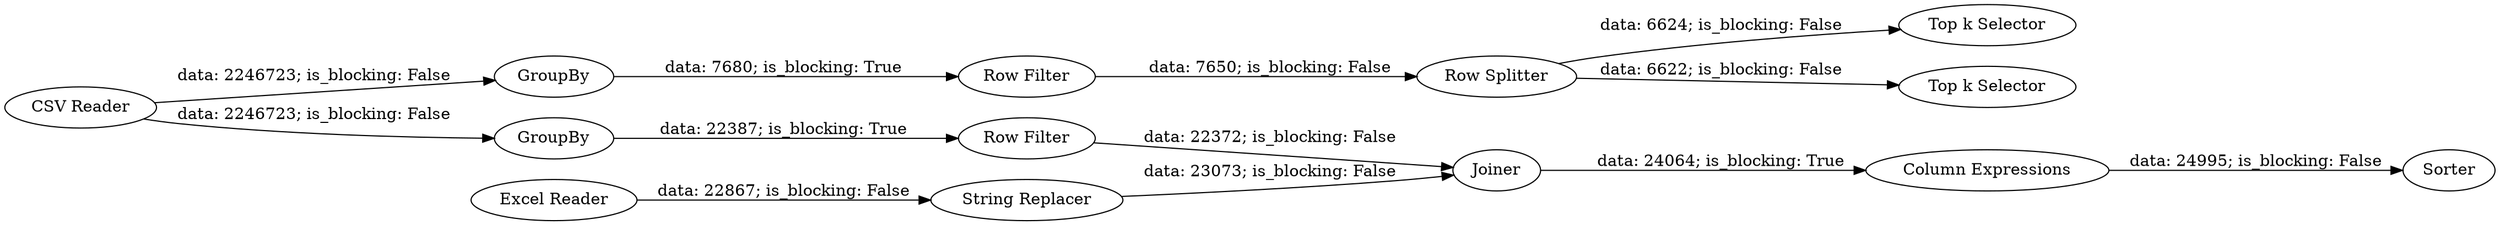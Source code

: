 digraph {
	"5769535501197632617_22" [label=Joiner]
	"5769535501197632617_26" [label="Column Expressions"]
	"5769535501197632617_28" [label="Row Filter"]
	"5769535501197632617_16" [label="Excel Reader"]
	"5769535501197632617_23" [label="String Replacer"]
	"5769535501197632617_17" [label=GroupBy]
	"5769535501197632617_15" [label="CSV Reader"]
	"5769535501197632617_19" [label="Row Splitter"]
	"5769535501197632617_24" [label=GroupBy]
	"5769535501197632617_30" [label="Top k Selector"]
	"5769535501197632617_27" [label="Row Filter"]
	"5769535501197632617_25" [label=Sorter]
	"5769535501197632617_29" [label="Top k Selector"]
	"5769535501197632617_15" -> "5769535501197632617_17" [label="data: 2246723; is_blocking: False"]
	"5769535501197632617_23" -> "5769535501197632617_22" [label="data: 23073; is_blocking: False"]
	"5769535501197632617_27" -> "5769535501197632617_19" [label="data: 7650; is_blocking: False"]
	"5769535501197632617_16" -> "5769535501197632617_23" [label="data: 22867; is_blocking: False"]
	"5769535501197632617_17" -> "5769535501197632617_27" [label="data: 7680; is_blocking: True"]
	"5769535501197632617_19" -> "5769535501197632617_30" [label="data: 6624; is_blocking: False"]
	"5769535501197632617_24" -> "5769535501197632617_28" [label="data: 22387; is_blocking: True"]
	"5769535501197632617_26" -> "5769535501197632617_25" [label="data: 24995; is_blocking: False"]
	"5769535501197632617_28" -> "5769535501197632617_22" [label="data: 22372; is_blocking: False"]
	"5769535501197632617_19" -> "5769535501197632617_29" [label="data: 6622; is_blocking: False"]
	"5769535501197632617_15" -> "5769535501197632617_24" [label="data: 2246723; is_blocking: False"]
	"5769535501197632617_22" -> "5769535501197632617_26" [label="data: 24064; is_blocking: True"]
	rankdir=LR
}
